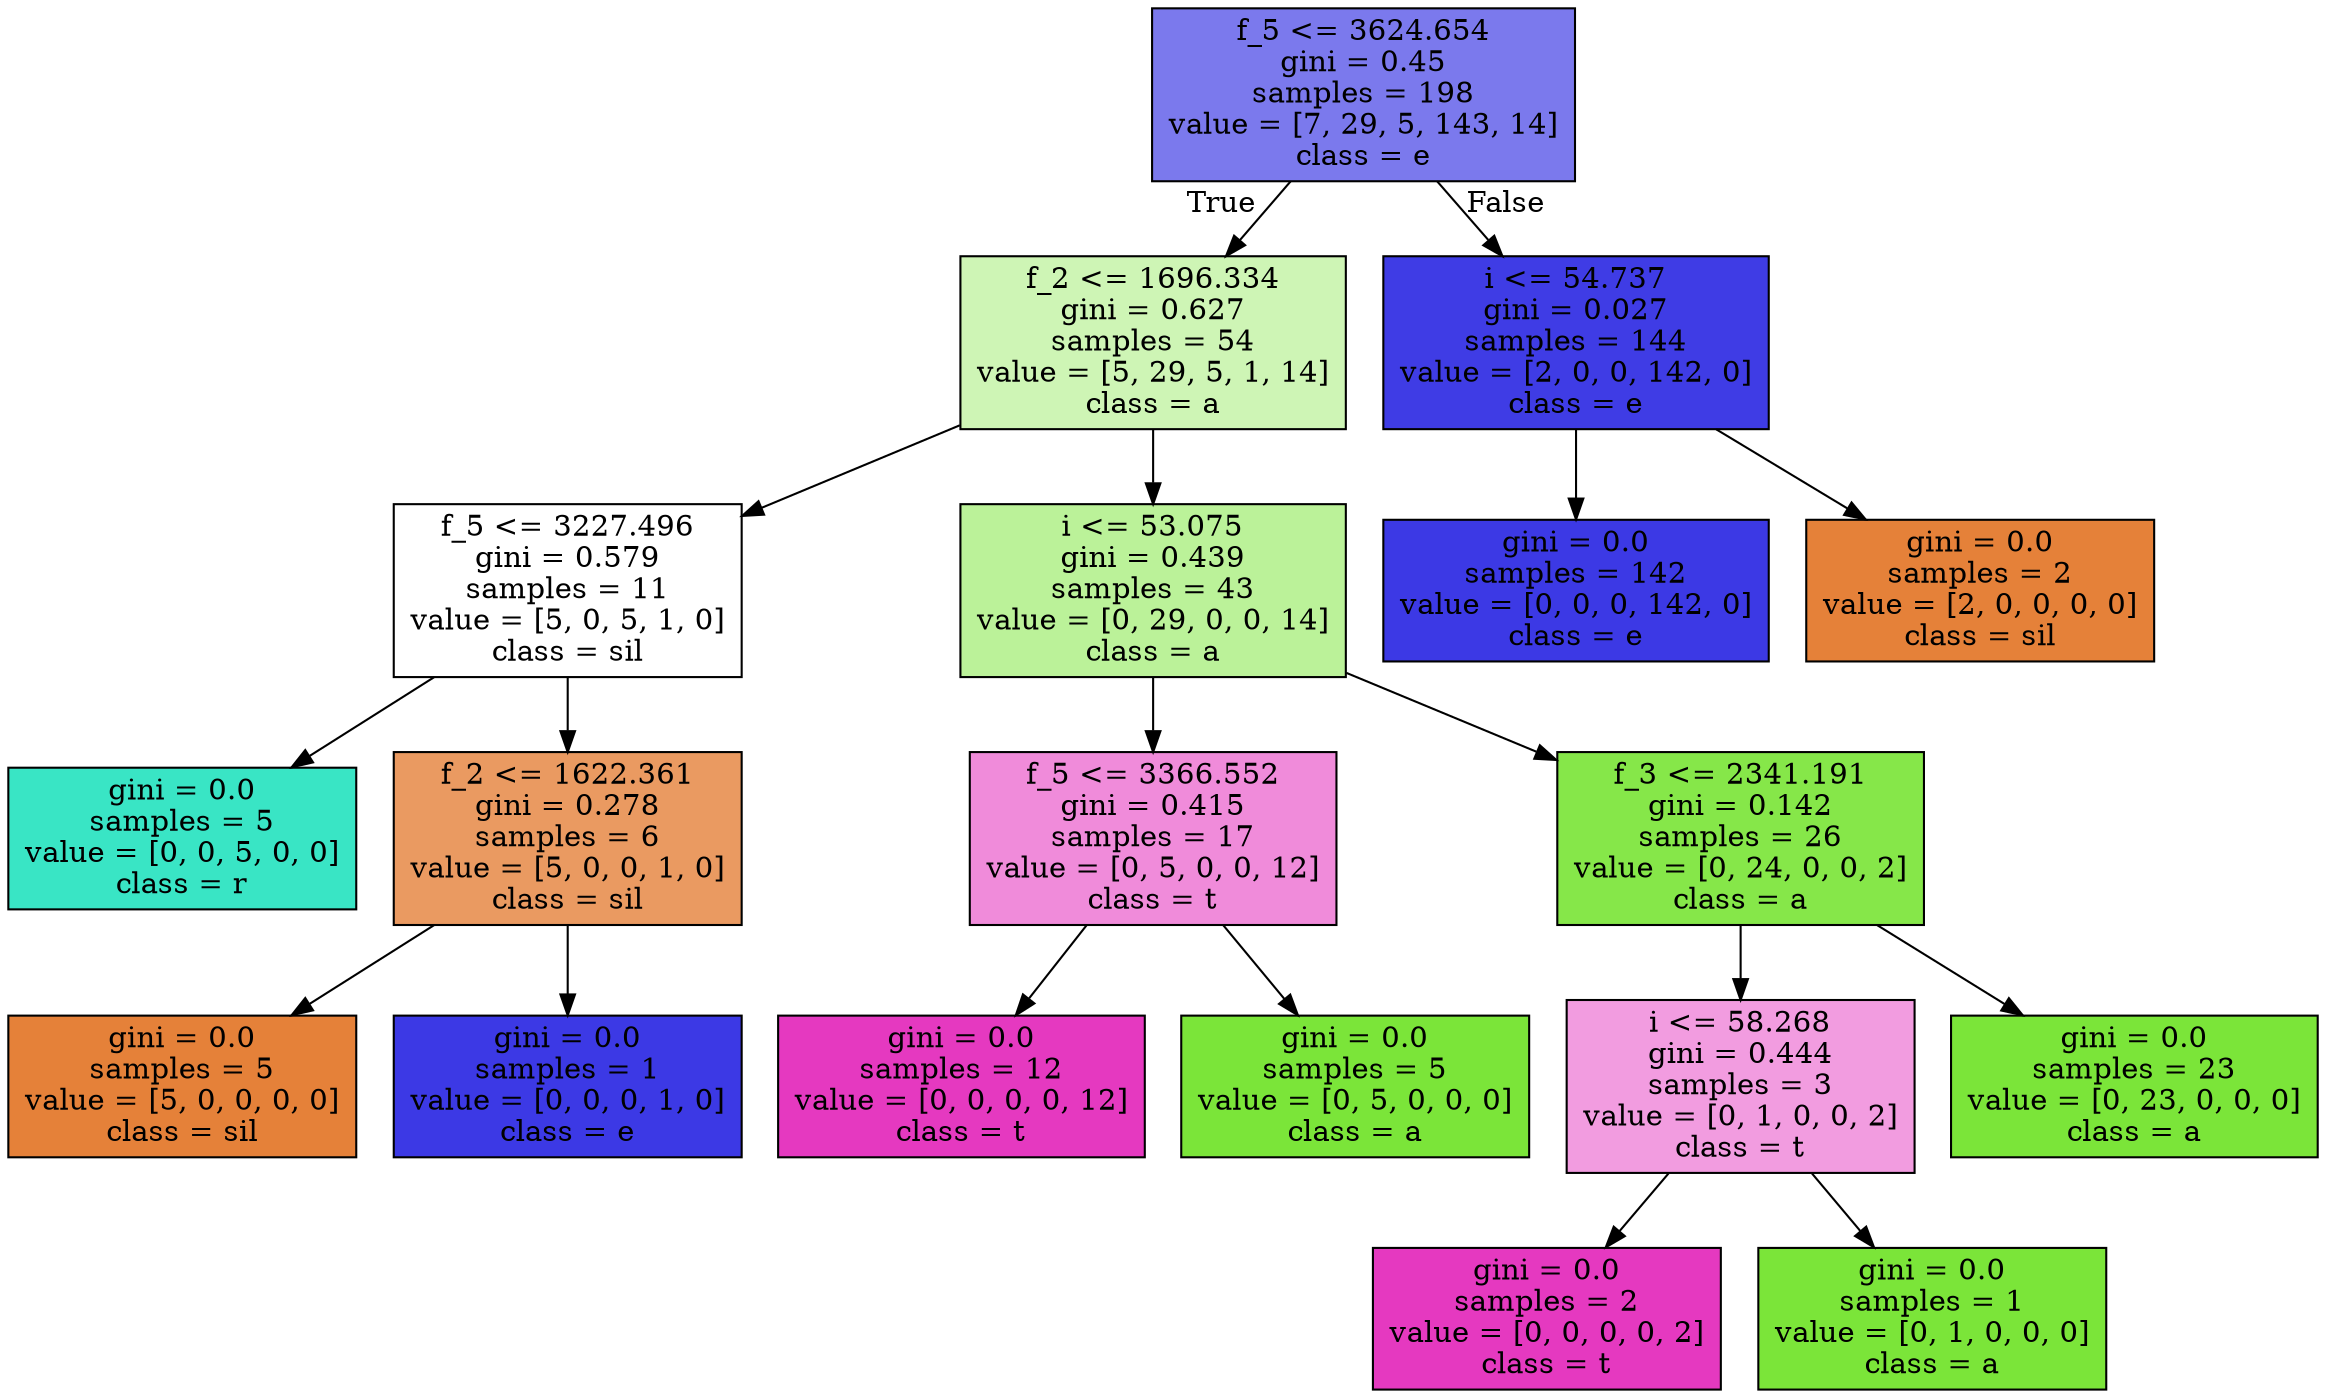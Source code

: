 digraph Tree {
node [shape=box, style="filled", color="black"] ;
0 [label="f_5 <= 3624.654\ngini = 0.45\nsamples = 198\nvalue = [7, 29, 5, 143, 14]\nclass = e", fillcolor="#7b79ed"] ;
1 [label="f_2 <= 1696.334\ngini = 0.627\nsamples = 54\nvalue = [5, 29, 5, 1, 14]\nclass = a", fillcolor="#cef5b5"] ;
0 -> 1 [labeldistance=2.5, labelangle=45, headlabel="True"] ;
2 [label="f_5 <= 3227.496\ngini = 0.579\nsamples = 11\nvalue = [5, 0, 5, 1, 0]\nclass = sil", fillcolor="#ffffff"] ;
1 -> 2 ;
3 [label="gini = 0.0\nsamples = 5\nvalue = [0, 0, 5, 0, 0]\nclass = r", fillcolor="#39e5c5"] ;
2 -> 3 ;
4 [label="f_2 <= 1622.361\ngini = 0.278\nsamples = 6\nvalue = [5, 0, 0, 1, 0]\nclass = sil", fillcolor="#ea9a61"] ;
2 -> 4 ;
5 [label="gini = 0.0\nsamples = 5\nvalue = [5, 0, 0, 0, 0]\nclass = sil", fillcolor="#e58139"] ;
4 -> 5 ;
6 [label="gini = 0.0\nsamples = 1\nvalue = [0, 0, 0, 1, 0]\nclass = e", fillcolor="#3c39e5"] ;
4 -> 6 ;
7 [label="i <= 53.075\ngini = 0.439\nsamples = 43\nvalue = [0, 29, 0, 0, 14]\nclass = a", fillcolor="#bbf299"] ;
1 -> 7 ;
8 [label="f_5 <= 3366.552\ngini = 0.415\nsamples = 17\nvalue = [0, 5, 0, 0, 12]\nclass = t", fillcolor="#f08bda"] ;
7 -> 8 ;
9 [label="gini = 0.0\nsamples = 12\nvalue = [0, 0, 0, 0, 12]\nclass = t", fillcolor="#e539c0"] ;
8 -> 9 ;
10 [label="gini = 0.0\nsamples = 5\nvalue = [0, 5, 0, 0, 0]\nclass = a", fillcolor="#7be539"] ;
8 -> 10 ;
11 [label="f_3 <= 2341.191\ngini = 0.142\nsamples = 26\nvalue = [0, 24, 0, 0, 2]\nclass = a", fillcolor="#86e749"] ;
7 -> 11 ;
12 [label="i <= 58.268\ngini = 0.444\nsamples = 3\nvalue = [0, 1, 0, 0, 2]\nclass = t", fillcolor="#f29ce0"] ;
11 -> 12 ;
13 [label="gini = 0.0\nsamples = 2\nvalue = [0, 0, 0, 0, 2]\nclass = t", fillcolor="#e539c0"] ;
12 -> 13 ;
14 [label="gini = 0.0\nsamples = 1\nvalue = [0, 1, 0, 0, 0]\nclass = a", fillcolor="#7be539"] ;
12 -> 14 ;
15 [label="gini = 0.0\nsamples = 23\nvalue = [0, 23, 0, 0, 0]\nclass = a", fillcolor="#7be539"] ;
11 -> 15 ;
16 [label="i <= 54.737\ngini = 0.027\nsamples = 144\nvalue = [2, 0, 0, 142, 0]\nclass = e", fillcolor="#3f3ce5"] ;
0 -> 16 [labeldistance=2.5, labelangle=-45, headlabel="False"] ;
17 [label="gini = 0.0\nsamples = 142\nvalue = [0, 0, 0, 142, 0]\nclass = e", fillcolor="#3c39e5"] ;
16 -> 17 ;
18 [label="gini = 0.0\nsamples = 2\nvalue = [2, 0, 0, 0, 0]\nclass = sil", fillcolor="#e58139"] ;
16 -> 18 ;
}